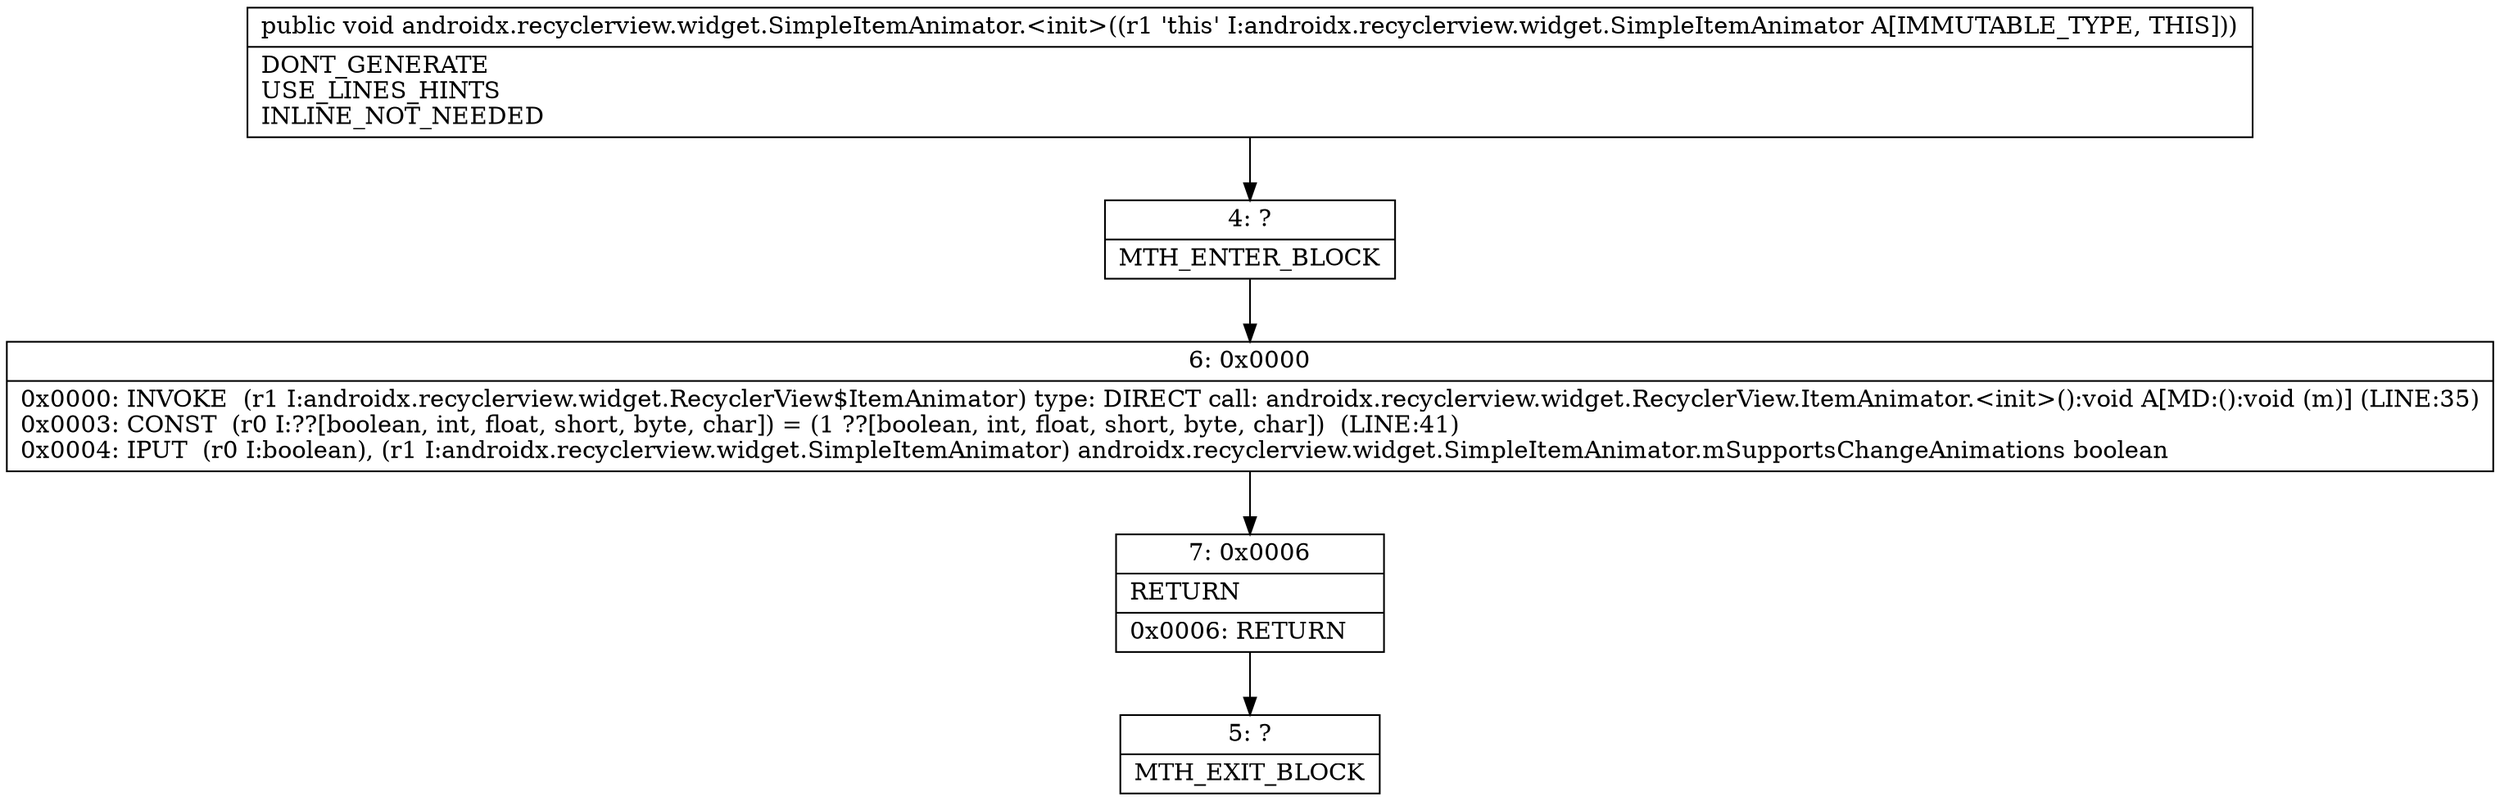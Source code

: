 digraph "CFG forandroidx.recyclerview.widget.SimpleItemAnimator.\<init\>()V" {
Node_4 [shape=record,label="{4\:\ ?|MTH_ENTER_BLOCK\l}"];
Node_6 [shape=record,label="{6\:\ 0x0000|0x0000: INVOKE  (r1 I:androidx.recyclerview.widget.RecyclerView$ItemAnimator) type: DIRECT call: androidx.recyclerview.widget.RecyclerView.ItemAnimator.\<init\>():void A[MD:():void (m)] (LINE:35)\l0x0003: CONST  (r0 I:??[boolean, int, float, short, byte, char]) = (1 ??[boolean, int, float, short, byte, char])  (LINE:41)\l0x0004: IPUT  (r0 I:boolean), (r1 I:androidx.recyclerview.widget.SimpleItemAnimator) androidx.recyclerview.widget.SimpleItemAnimator.mSupportsChangeAnimations boolean \l}"];
Node_7 [shape=record,label="{7\:\ 0x0006|RETURN\l|0x0006: RETURN   \l}"];
Node_5 [shape=record,label="{5\:\ ?|MTH_EXIT_BLOCK\l}"];
MethodNode[shape=record,label="{public void androidx.recyclerview.widget.SimpleItemAnimator.\<init\>((r1 'this' I:androidx.recyclerview.widget.SimpleItemAnimator A[IMMUTABLE_TYPE, THIS]))  | DONT_GENERATE\lUSE_LINES_HINTS\lINLINE_NOT_NEEDED\l}"];
MethodNode -> Node_4;Node_4 -> Node_6;
Node_6 -> Node_7;
Node_7 -> Node_5;
}

